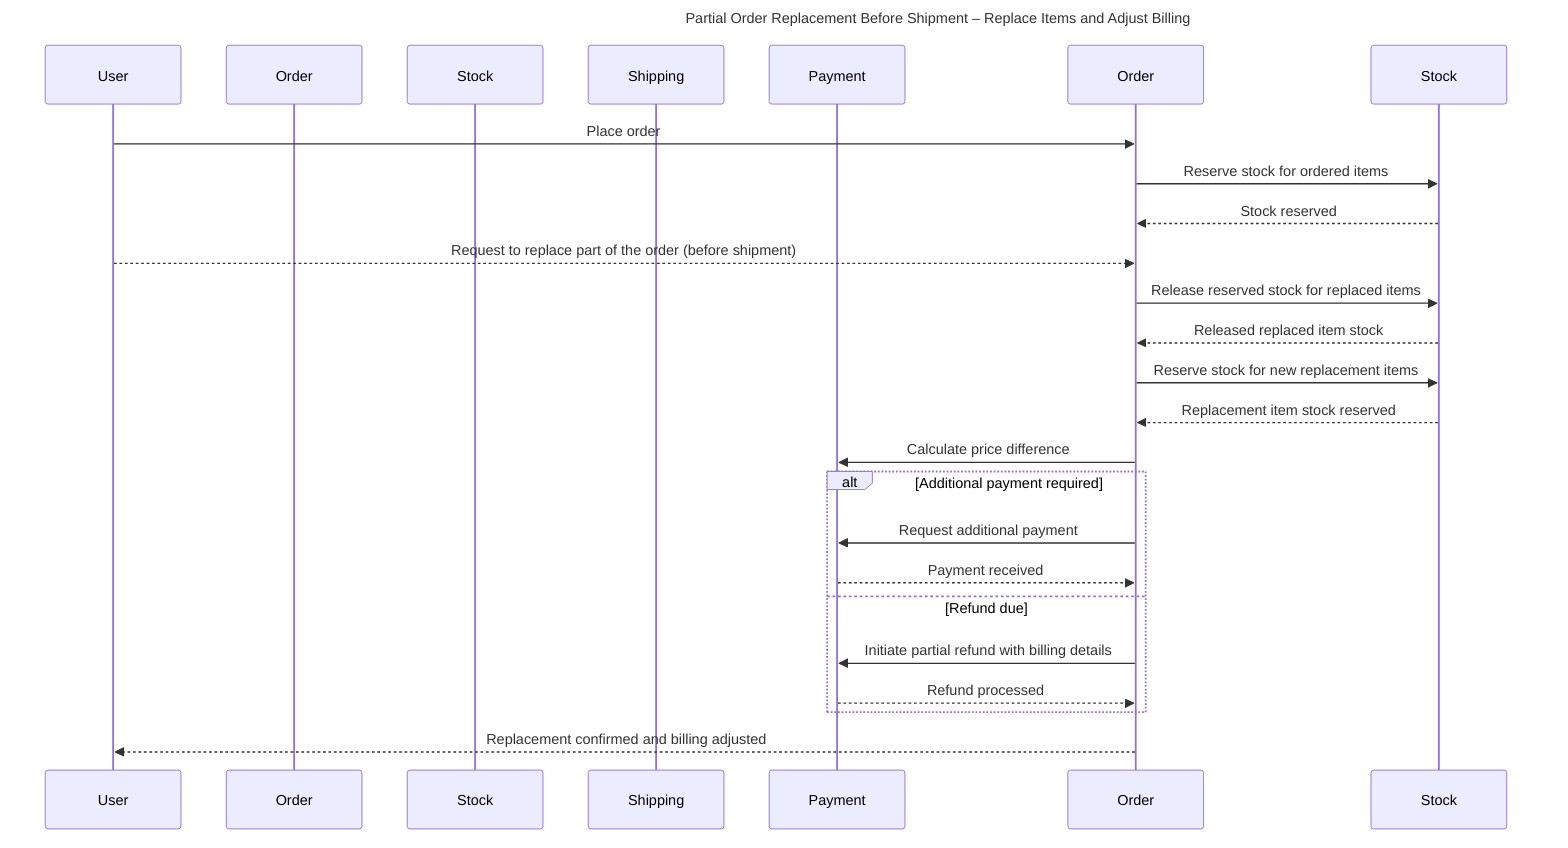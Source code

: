 sequenceDiagram
    title Partial Order Replacement Before Shipment – Replace Items and Adjust Billing

    participant User
    participant OrderService as Order
    participant Inventory as Stock
    participant Shipping as Shipping
    participant Payment as Payment

    User->>Order: Place order
    Order->>Stock: Reserve stock for ordered items
    Stock-->>Order: Stock reserved

    User-->>Order: Request to replace part of the order (before shipment)
    Order->>Stock: Release reserved stock for replaced items
    Stock-->>Order: Released replaced item stock

    Order->>Stock: Reserve stock for new replacement items
    Stock-->>Order: Replacement item stock reserved

    Order->>Payment: Calculate price difference
    alt Additional payment required
        Order->>Payment: Request additional payment
        Payment-->>Order: Payment received
    else Refund due
        Order->>Payment: Initiate partial refund with billing details
        Payment-->>Order: Refund processed
    end

    Order-->>User: Replacement confirmed and billing adjusted